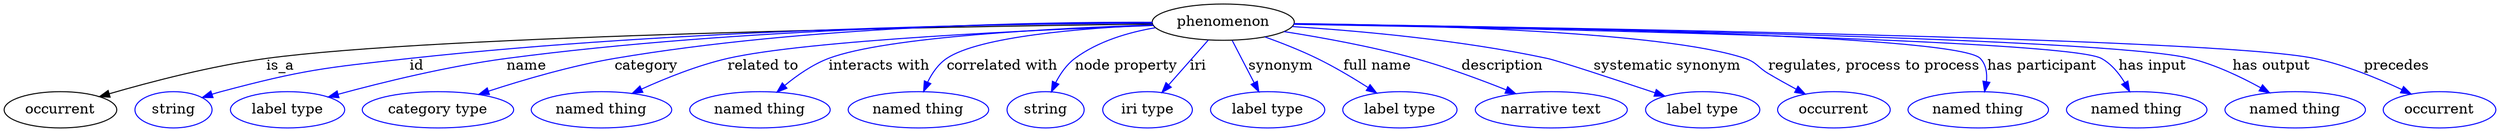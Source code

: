 digraph {
	graph [bb="0,0,2023.4,123"];
	node [label="\N"];
	phenomenon	 [height=0.5,
		label=phenomenon,
		pos="987.2,105",
		width=1.5707];
	occurrent	 [height=0.5,
		pos="44.196,18",
		width=1.2277];
	phenomenon -> occurrent	 [label=is_a,
		lp="227.2,61.5",
		pos="e,76.584,30.356 930.56,104 776.78,101.02 353.81,91.008 216.2,69 170.85,61.748 120.68,45.931 86.288,33.822"];
	id	 [color=blue,
		height=0.5,
		label=string,
		pos="137.2,18",
		width=0.84854];
	phenomenon -> id	 [color=blue,
		label=id,
		lp="339.7,61.5",
		pos="e,160.98,29.71 930.77,102.99 794.23,97.961 448.8,84.114 334.2,69 263.51,59.677 244.99,58.092 177.2,36 174.94,35.263 172.63,34.439 \
170.33,33.559",
		style=solid];
	name	 [color=blue,
		height=0.5,
		label="label type",
		pos="231.2,18",
		width=1.2638];
	phenomenon -> name	 [color=blue,
		label=name,
		lp="431.7,61.5",
		pos="e,265.46,29.966 930.8,102.78 806.9,97.682 514.2,84.392 416.2,69 366.95,61.266 312.07,45.15 274.97,33.092",
		style=solid];
	category	 [color=blue,
		height=0.5,
		label="category type",
		pos="353.2,18",
		width=1.6249];
	phenomenon -> category	 [color=blue,
		label=category,
		lp="530.7,61.5",
		pos="e,388.62,32.493 930.78,102.5 821.96,97.404 586.79,84.913 507.2,69 469.57,61.477 428.37,47.514 398.06,36.099",
		style=solid];
	"related to"	 [color=blue,
		height=0.5,
		label="named thing",
		pos="485.2,18",
		width=1.5346];
	phenomenon -> "related to"	 [color=blue,
		label="related to",
		lp="626.2,61.5",
		pos="e,513.56,33.7 931.31,102.03 839.6,96.791 661.25,84.92 600.2,69 573.2,61.96 544.51,49.246 522.54,38.274",
		style=solid];
	"interacts with"	 [color=blue,
		height=0.5,
		label="named thing",
		pos="613.2,18",
		width=1.5346];
	phenomenon -> "interacts with"	 [color=blue,
		label="interacts with",
		lp="720.2,61.5",
		pos="e,631.22,35.19 931.36,101.78 856.27,96.869 727.11,86.222 683.2,69 667.12,62.695 651.38,51.783 638.91,41.667",
		style=solid];
	"correlated with"	 [color=blue,
		height=0.5,
		label="named thing",
		pos="741.2,18",
		width=1.5346];
	phenomenon -> "correlated with"	 [color=blue,
		label="correlated with",
		lp="818.2,61.5",
		pos="e,749.29,35.927 932.31,100.37 878.95,95.033 802.38,84.892 777.2,69 767.85,63.1 760.23,53.806 754.46,44.758",
		style=solid];
	"node property"	 [color=blue,
		height=0.5,
		label=string,
		pos="845.2,18",
		width=0.84854];
	phenomenon -> "node property"	 [color=blue,
		label="node property",
		lp="914.2,61.5",
		pos="e,852.19,35.84 936.84,96.644 916.42,91.336 893.6,82.76 876.2,69 868.2,62.675 861.77,53.677 856.88,44.995",
		style=solid];
	iri	 [color=blue,
		height=0.5,
		label="iri type",
		pos="930.2,18",
		width=1.011];
	phenomenon -> iri	 [color=blue,
		label=iri,
		lp="968.7,61.5",
		pos="e,941.6,35.41 975.39,86.974 967.25,74.562 956.32,57.878 947.25,44.028",
		style=solid];
	synonym	 [color=blue,
		height=0.5,
		label="label type",
		pos="1030.2,18",
		width=1.2638];
	phenomenon -> synonym	 [color=blue,
		label=synonym,
		lp="1037.7,61.5",
		pos="e,1021.4,35.706 996.11,86.974 1002.1,74.761 1010.2,58.412 1017,44.697",
		style=solid];
	"full name"	 [color=blue,
		height=0.5,
		label="label type",
		pos="1139.2,18",
		width=1.2638];
	phenomenon -> "full name"	 [color=blue,
		label="full name",
		lp="1116.7,61.5",
		pos="e,1118.5,34.294 1022.6,90.833 1036.8,84.708 1053.1,77.091 1067.2,69 1082,60.515 1097.6,49.74 1110.5,40.282",
		style=solid];
	description	 [color=blue,
		height=0.5,
		label="narrative text",
		pos="1260.2,18",
		width=1.6068];
	phenomenon -> description	 [color=blue,
		label=description,
		lp="1216.7,61.5",
		pos="e,1230.2,33.568 1037.3,96.438 1069.2,90.324 1111.1,81.052 1147.2,69 1172.4,60.559 1199.7,48.368 1221.1,38.022",
		style=solid];
	"systematic synonym"	 [color=blue,
		height=0.5,
		label="label type",
		pos="1381.2,18",
		width=1.2638];
	phenomenon -> "systematic synonym"	 [color=blue,
		label="systematic synonym",
		lp="1351.2,61.5",
		pos="e,1351.9,31.815 1042.5,101.31 1096.5,96.811 1180.5,87.414 1251.2,69 1282.8,60.767 1317.2,47.067 1342.6,35.938",
		style=solid];
	"regulates, process to process"	 [color=blue,
		height=0.5,
		label=occurrent,
		pos="1489.2,18",
		width=1.2277];
	phenomenon -> "regulates, process to process"	 [color=blue,
		label="regulates, process to process",
		lp="1519.2,61.5",
		pos="e,1470.1,34.385 1043.6,103.63 1142.9,100.64 1344.8,91.897 1411.2,69 1429.4,62.713 1447.6,51.217 1461.8,40.729",
		style=solid];
	"has participant"	 [color=blue,
		height=0.5,
		label="named thing",
		pos="1606.2,18",
		width=1.5346];
	phenomenon -> "has participant"	 [color=blue,
		label="has participant",
		lp="1648.2,61.5",
		pos="e,1609.3,36.123 1043.8,103.63 1191.7,99.783 1580.1,87.927 1600.2,69 1606.4,63.172 1608.8,54.62 1609.4,46.177",
		style=solid];
	"has input"	 [color=blue,
		height=0.5,
		label="named thing",
		pos="1734.2,18",
		width=1.5346];
	phenomenon -> "has input"	 [color=blue,
		label="has input",
		lp="1736.2,61.5",
		pos="e,1724.7,35.981 1044,104.72 1201.3,103.57 1635,97.798 1692.2,69 1703,63.55 1712.1,53.911 1719,44.47",
		style=solid];
	"has output"	 [color=blue,
		height=0.5,
		label="named thing",
		pos="1862.2,18",
		width=1.5346];
	phenomenon -> "has output"	 [color=blue,
		label="has output",
		lp="1830.7,61.5",
		pos="e,1838.3,34.372 1043.9,103.8 1211.3,100.06 1696.3,87.713 1765.2,69 1787.9,62.844 1811.2,50.761 1829.4,39.902",
		style=solid];
	precedes	 [color=blue,
		height=0.5,
		label=occurrent,
		pos="1979.2,18",
		width=1.2277];
	phenomenon -> precedes	 [color=blue,
		label=precedes,
		lp="1929.2,61.5",
		pos="e,1953.4,32.676 1043.8,103.89 1225,100.19 1783.9,87.378 1863.2,69 1891.7,62.397 1921.9,48.889 1944.3,37.433",
		style=solid];
}
